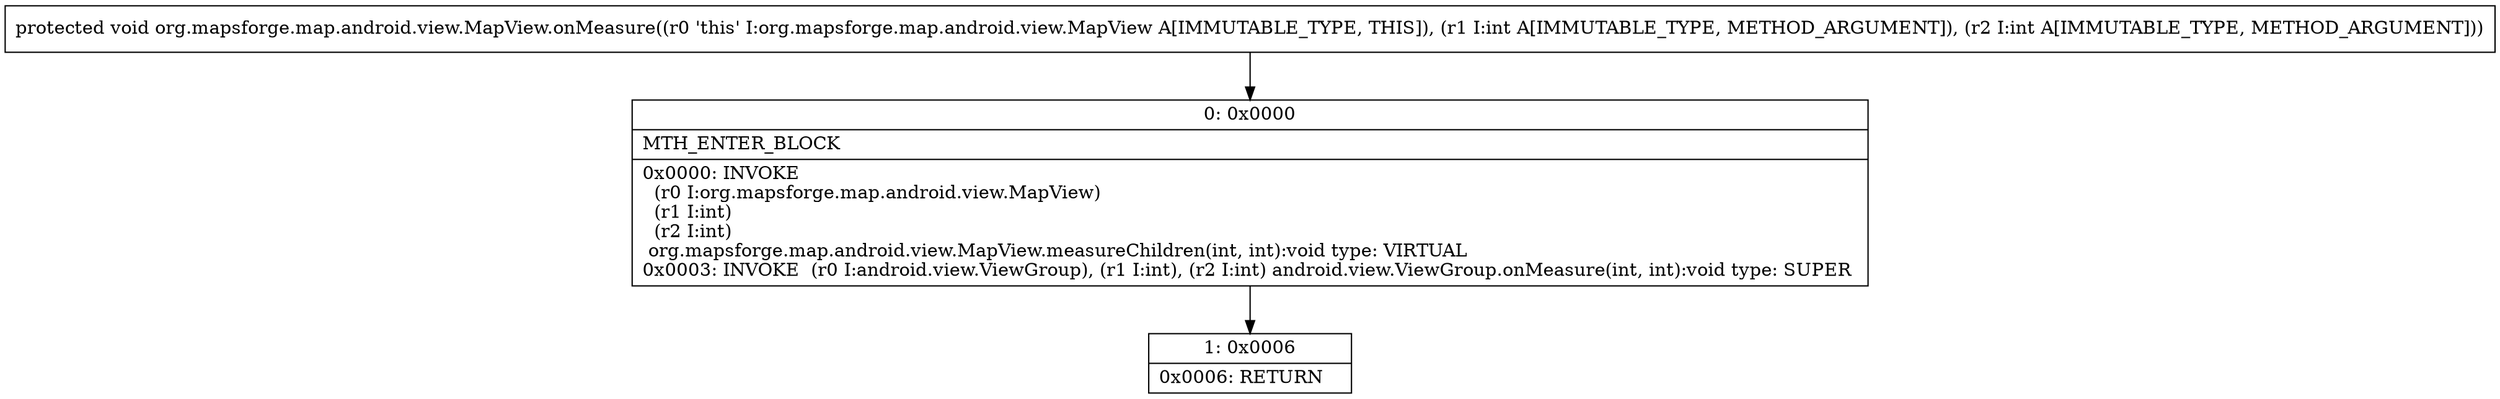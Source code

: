 digraph "CFG fororg.mapsforge.map.android.view.MapView.onMeasure(II)V" {
Node_0 [shape=record,label="{0\:\ 0x0000|MTH_ENTER_BLOCK\l|0x0000: INVOKE  \l  (r0 I:org.mapsforge.map.android.view.MapView)\l  (r1 I:int)\l  (r2 I:int)\l org.mapsforge.map.android.view.MapView.measureChildren(int, int):void type: VIRTUAL \l0x0003: INVOKE  (r0 I:android.view.ViewGroup), (r1 I:int), (r2 I:int) android.view.ViewGroup.onMeasure(int, int):void type: SUPER \l}"];
Node_1 [shape=record,label="{1\:\ 0x0006|0x0006: RETURN   \l}"];
MethodNode[shape=record,label="{protected void org.mapsforge.map.android.view.MapView.onMeasure((r0 'this' I:org.mapsforge.map.android.view.MapView A[IMMUTABLE_TYPE, THIS]), (r1 I:int A[IMMUTABLE_TYPE, METHOD_ARGUMENT]), (r2 I:int A[IMMUTABLE_TYPE, METHOD_ARGUMENT])) }"];
MethodNode -> Node_0;
Node_0 -> Node_1;
}

